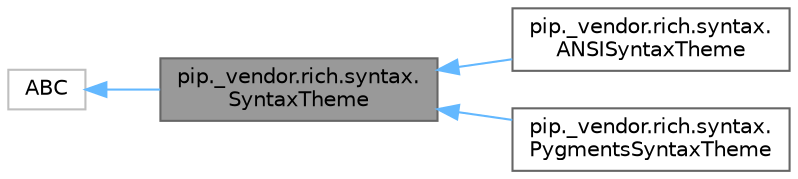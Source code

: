 digraph "pip._vendor.rich.syntax.SyntaxTheme"
{
 // LATEX_PDF_SIZE
  bgcolor="transparent";
  edge [fontname=Helvetica,fontsize=10,labelfontname=Helvetica,labelfontsize=10];
  node [fontname=Helvetica,fontsize=10,shape=box,height=0.2,width=0.4];
  rankdir="LR";
  Node1 [id="Node000001",label="pip._vendor.rich.syntax.\lSyntaxTheme",height=0.2,width=0.4,color="gray40", fillcolor="grey60", style="filled", fontcolor="black",tooltip=" "];
  Node2 -> Node1 [id="edge1_Node000001_Node000002",dir="back",color="steelblue1",style="solid",tooltip=" "];
  Node2 [id="Node000002",label="ABC",height=0.2,width=0.4,color="grey75", fillcolor="white", style="filled",URL="$dd/d9b/classABC.html",tooltip=" "];
  Node1 -> Node3 [id="edge2_Node000001_Node000003",dir="back",color="steelblue1",style="solid",tooltip=" "];
  Node3 [id="Node000003",label="pip._vendor.rich.syntax.\lANSISyntaxTheme",height=0.2,width=0.4,color="gray40", fillcolor="white", style="filled",URL="$d9/d82/classpip_1_1__vendor_1_1rich_1_1syntax_1_1ANSISyntaxTheme.html",tooltip=" "];
  Node1 -> Node4 [id="edge3_Node000001_Node000004",dir="back",color="steelblue1",style="solid",tooltip=" "];
  Node4 [id="Node000004",label="pip._vendor.rich.syntax.\lPygmentsSyntaxTheme",height=0.2,width=0.4,color="gray40", fillcolor="white", style="filled",URL="$d5/d48/classpip_1_1__vendor_1_1rich_1_1syntax_1_1PygmentsSyntaxTheme.html",tooltip=" "];
}
